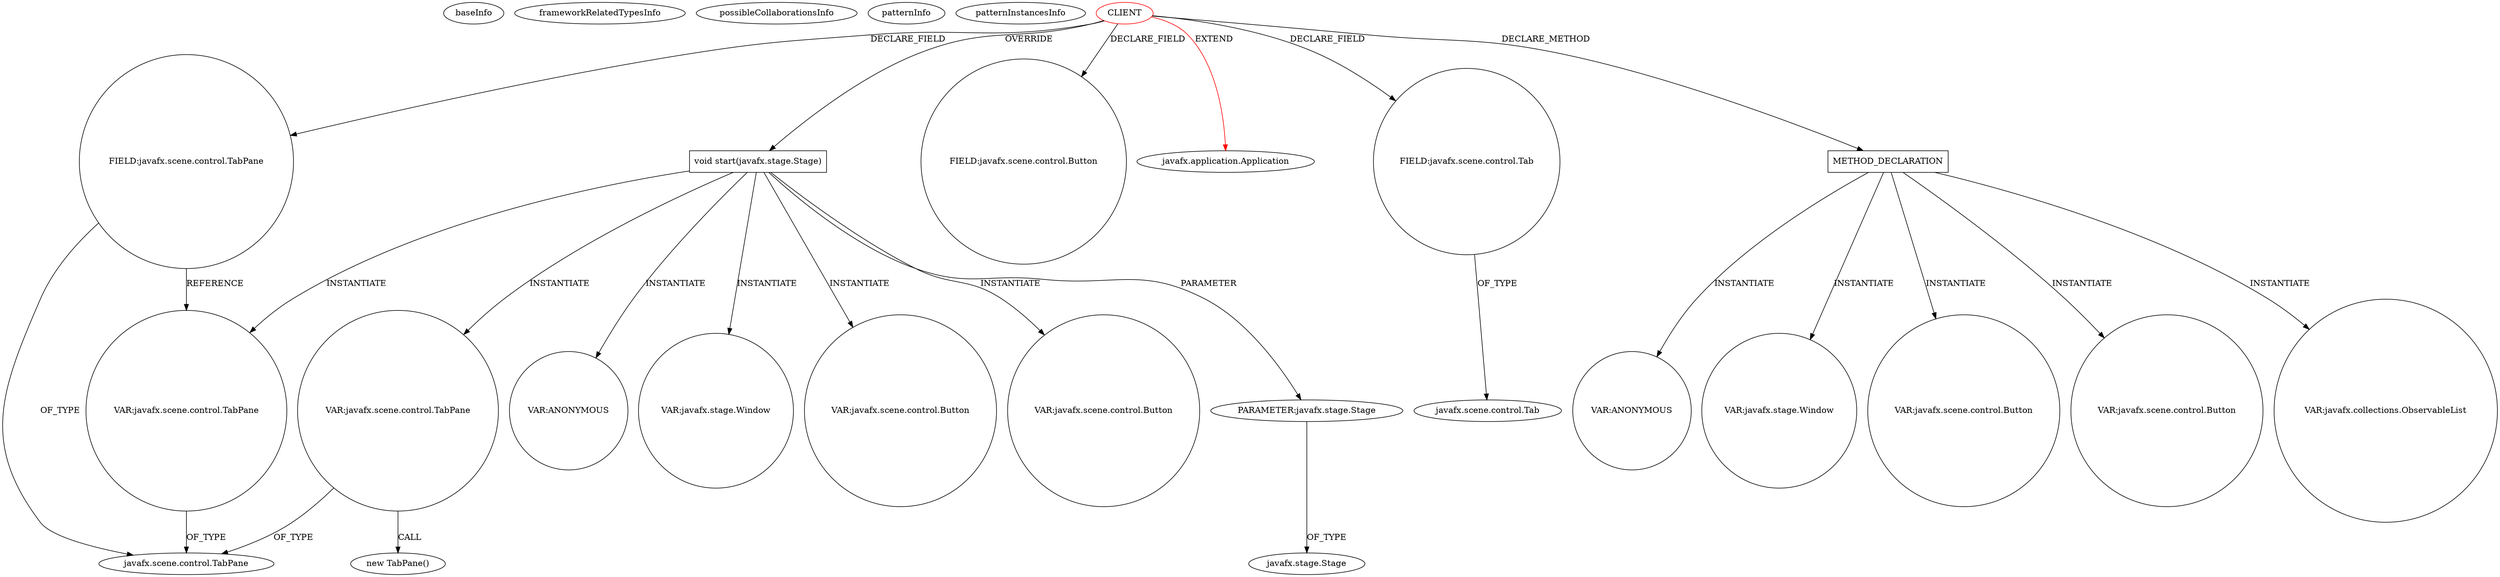 digraph {
baseInfo[graphId=2913,category="pattern",isAnonymous=false,possibleRelation=false]
frameworkRelatedTypesInfo[0="javafx.application.Application"]
possibleCollaborationsInfo[]
patternInfo[frequency=2.0,patternRootClient=0]
patternInstancesInfo[0="Posejdon23-GeneticAlgorithm~/Posejdon23-GeneticAlgorithm/GeneticAlgorithm-master/AG/src/ag1/Main.java~Main~1091",1="mathiasj33-VocLearn~/mathiasj33-VocLearn/VocLearn-master/src/net/softwarepage/voclearn/code/Gui.java~Gui~3576"]
300[label="new TabPane()",vertexType="CONSTRUCTOR_CALL",isFrameworkType=false]
301[label="VAR:javafx.scene.control.TabPane",vertexType="VARIABLE_EXPRESION",isFrameworkType=false,shape=circle]
49[label="javafx.scene.control.TabPane",vertexType="FRAMEWORK_CLASS_TYPE",isFrameworkType=false]
253[label="VAR:javafx.scene.control.TabPane",vertexType="VARIABLE_EXPRESION",isFrameworkType=false,shape=circle]
52[label="void start(javafx.stage.Stage)",vertexType="OVERRIDING_METHOD_DECLARATION",isFrameworkType=false,shape=box]
0[label="CLIENT",vertexType="ROOT_CLIENT_CLASS_DECLARATION",isFrameworkType=false,color=red]
30[label="FIELD:javafx.scene.control.Button",vertexType="FIELD_DECLARATION",isFrameworkType=false,shape=circle]
53[label="PARAMETER:javafx.stage.Stage",vertexType="PARAMETER_DECLARATION",isFrameworkType=false]
48[label="FIELD:javafx.scene.control.TabPane",vertexType="FIELD_DECLARATION",isFrameworkType=false,shape=circle]
273[label="VAR:ANONYMOUS",vertexType="VARIABLE_EXPRESION",isFrameworkType=false,shape=circle]
43[label="javafx.stage.Stage",vertexType="FRAMEWORK_CLASS_TYPE",isFrameworkType=false]
1[label="javafx.application.Application",vertexType="FRAMEWORK_CLASS_TYPE",isFrameworkType=false]
180[label="VAR:javafx.stage.Window",vertexType="VARIABLE_EXPRESION",isFrameworkType=false,shape=circle]
46[label="FIELD:javafx.scene.control.Tab",vertexType="FIELD_DECLARATION",isFrameworkType=false,shape=circle]
47[label="javafx.scene.control.Tab",vertexType="FRAMEWORK_CLASS_TYPE",isFrameworkType=false]
535[label="METHOD_DECLARATION",vertexType="CLIENT_METHOD_DECLARATION",isFrameworkType=false,shape=box]
560[label="VAR:ANONYMOUS",vertexType="VARIABLE_EXPRESION",isFrameworkType=false,shape=circle]
668[label="VAR:javafx.stage.Window",vertexType="VARIABLE_EXPRESION",isFrameworkType=false,shape=circle]
759[label="VAR:javafx.scene.control.Button",vertexType="VARIABLE_EXPRESION",isFrameworkType=false,shape=circle]
202[label="VAR:javafx.scene.control.Button",vertexType="VARIABLE_EXPRESION",isFrameworkType=false,shape=circle]
165[label="VAR:javafx.scene.control.Button",vertexType="VARIABLE_EXPRESION",isFrameworkType=false,shape=circle]
832[label="VAR:javafx.scene.control.Button",vertexType="VARIABLE_EXPRESION",isFrameworkType=false,shape=circle]
655[label="VAR:javafx.collections.ObservableList",vertexType="VARIABLE_EXPRESION",isFrameworkType=false,shape=circle]
253->49[label="OF_TYPE"]
53->43[label="OF_TYPE"]
535->655[label="INSTANTIATE"]
48->253[label="REFERENCE"]
52->202[label="INSTANTIATE"]
301->49[label="OF_TYPE"]
0->48[label="DECLARE_FIELD"]
535->759[label="INSTANTIATE"]
0->535[label="DECLARE_METHOD"]
301->300[label="CALL"]
52->180[label="INSTANTIATE"]
52->53[label="PARAMETER"]
52->253[label="INSTANTIATE"]
0->52[label="OVERRIDE"]
0->30[label="DECLARE_FIELD"]
0->1[label="EXTEND",color=red]
535->832[label="INSTANTIATE"]
535->668[label="INSTANTIATE"]
52->165[label="INSTANTIATE"]
52->301[label="INSTANTIATE"]
46->47[label="OF_TYPE"]
52->273[label="INSTANTIATE"]
0->46[label="DECLARE_FIELD"]
535->560[label="INSTANTIATE"]
48->49[label="OF_TYPE"]
}
